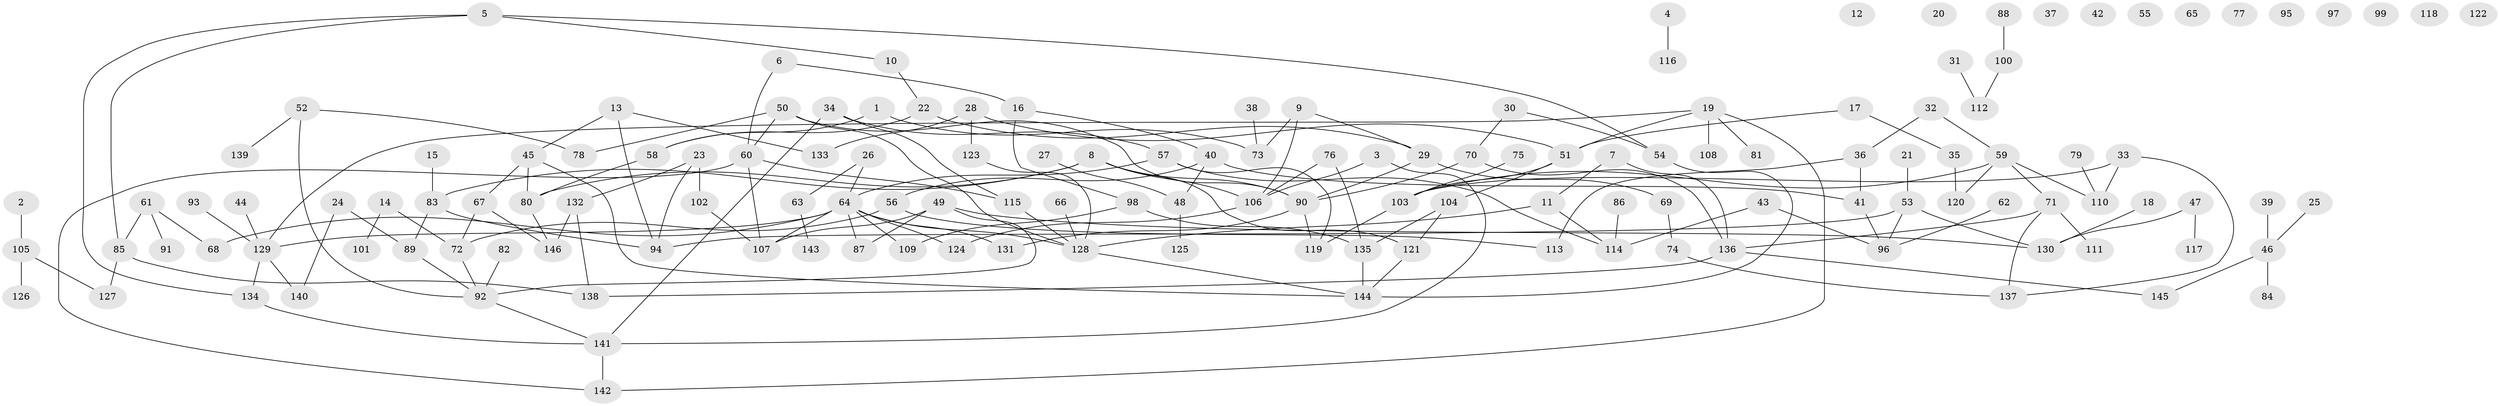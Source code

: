// Generated by graph-tools (version 1.1) at 2025/12/03/09/25 04:12:59]
// undirected, 146 vertices, 183 edges
graph export_dot {
graph [start="1"]
  node [color=gray90,style=filled];
  1;
  2;
  3;
  4;
  5;
  6;
  7;
  8;
  9;
  10;
  11;
  12;
  13;
  14;
  15;
  16;
  17;
  18;
  19;
  20;
  21;
  22;
  23;
  24;
  25;
  26;
  27;
  28;
  29;
  30;
  31;
  32;
  33;
  34;
  35;
  36;
  37;
  38;
  39;
  40;
  41;
  42;
  43;
  44;
  45;
  46;
  47;
  48;
  49;
  50;
  51;
  52;
  53;
  54;
  55;
  56;
  57;
  58;
  59;
  60;
  61;
  62;
  63;
  64;
  65;
  66;
  67;
  68;
  69;
  70;
  71;
  72;
  73;
  74;
  75;
  76;
  77;
  78;
  79;
  80;
  81;
  82;
  83;
  84;
  85;
  86;
  87;
  88;
  89;
  90;
  91;
  92;
  93;
  94;
  95;
  96;
  97;
  98;
  99;
  100;
  101;
  102;
  103;
  104;
  105;
  106;
  107;
  108;
  109;
  110;
  111;
  112;
  113;
  114;
  115;
  116;
  117;
  118;
  119;
  120;
  121;
  122;
  123;
  124;
  125;
  126;
  127;
  128;
  129;
  130;
  131;
  132;
  133;
  134;
  135;
  136;
  137;
  138;
  139;
  140;
  141;
  142;
  143;
  144;
  145;
  146;
  1 -- 58;
  1 -- 73;
  2 -- 105;
  3 -- 106;
  3 -- 141;
  4 -- 116;
  5 -- 10;
  5 -- 54;
  5 -- 85;
  5 -- 134;
  6 -- 16;
  6 -- 60;
  7 -- 11;
  7 -- 136;
  8 -- 80;
  8 -- 83;
  8 -- 90;
  8 -- 106;
  8 -- 121;
  9 -- 29;
  9 -- 73;
  9 -- 106;
  10 -- 22;
  11 -- 114;
  11 -- 128;
  13 -- 45;
  13 -- 94;
  13 -- 133;
  14 -- 72;
  14 -- 101;
  15 -- 83;
  16 -- 40;
  16 -- 98;
  17 -- 35;
  17 -- 51;
  18 -- 130;
  19 -- 51;
  19 -- 81;
  19 -- 108;
  19 -- 129;
  19 -- 142;
  21 -- 53;
  22 -- 29;
  22 -- 58;
  23 -- 94;
  23 -- 102;
  23 -- 132;
  24 -- 89;
  24 -- 140;
  25 -- 46;
  26 -- 63;
  26 -- 64;
  27 -- 48;
  28 -- 51;
  28 -- 123;
  28 -- 133;
  29 -- 69;
  29 -- 90;
  30 -- 54;
  30 -- 70;
  31 -- 112;
  32 -- 36;
  32 -- 59;
  33 -- 103;
  33 -- 110;
  33 -- 137;
  34 -- 57;
  34 -- 115;
  34 -- 141;
  35 -- 120;
  36 -- 41;
  36 -- 113;
  38 -- 73;
  39 -- 46;
  40 -- 41;
  40 -- 48;
  40 -- 56;
  41 -- 96;
  43 -- 96;
  43 -- 114;
  44 -- 129;
  45 -- 67;
  45 -- 80;
  45 -- 144;
  46 -- 84;
  46 -- 145;
  47 -- 117;
  47 -- 130;
  48 -- 125;
  49 -- 87;
  49 -- 92;
  49 -- 107;
  49 -- 130;
  50 -- 60;
  50 -- 78;
  50 -- 90;
  50 -- 128;
  51 -- 103;
  51 -- 104;
  52 -- 78;
  52 -- 92;
  52 -- 139;
  53 -- 94;
  53 -- 96;
  53 -- 130;
  54 -- 144;
  56 -- 72;
  56 -- 113;
  57 -- 64;
  57 -- 114;
  57 -- 119;
  58 -- 80;
  59 -- 71;
  59 -- 103;
  59 -- 110;
  59 -- 120;
  60 -- 107;
  60 -- 115;
  60 -- 142;
  61 -- 68;
  61 -- 85;
  61 -- 91;
  62 -- 96;
  63 -- 143;
  64 -- 68;
  64 -- 87;
  64 -- 107;
  64 -- 109;
  64 -- 124;
  64 -- 128;
  64 -- 129;
  64 -- 131;
  66 -- 128;
  67 -- 72;
  67 -- 146;
  69 -- 74;
  70 -- 90;
  70 -- 136;
  71 -- 111;
  71 -- 136;
  71 -- 137;
  72 -- 92;
  74 -- 137;
  75 -- 103;
  76 -- 106;
  76 -- 135;
  79 -- 110;
  80 -- 146;
  82 -- 92;
  83 -- 89;
  83 -- 94;
  85 -- 127;
  85 -- 138;
  86 -- 114;
  88 -- 100;
  89 -- 92;
  90 -- 119;
  90 -- 131;
  92 -- 141;
  93 -- 129;
  98 -- 109;
  98 -- 135;
  100 -- 112;
  102 -- 107;
  103 -- 119;
  104 -- 121;
  104 -- 135;
  105 -- 126;
  105 -- 127;
  106 -- 124;
  115 -- 128;
  121 -- 144;
  123 -- 128;
  128 -- 144;
  129 -- 134;
  129 -- 140;
  132 -- 138;
  132 -- 146;
  134 -- 141;
  135 -- 144;
  136 -- 138;
  136 -- 145;
  141 -- 142;
}
